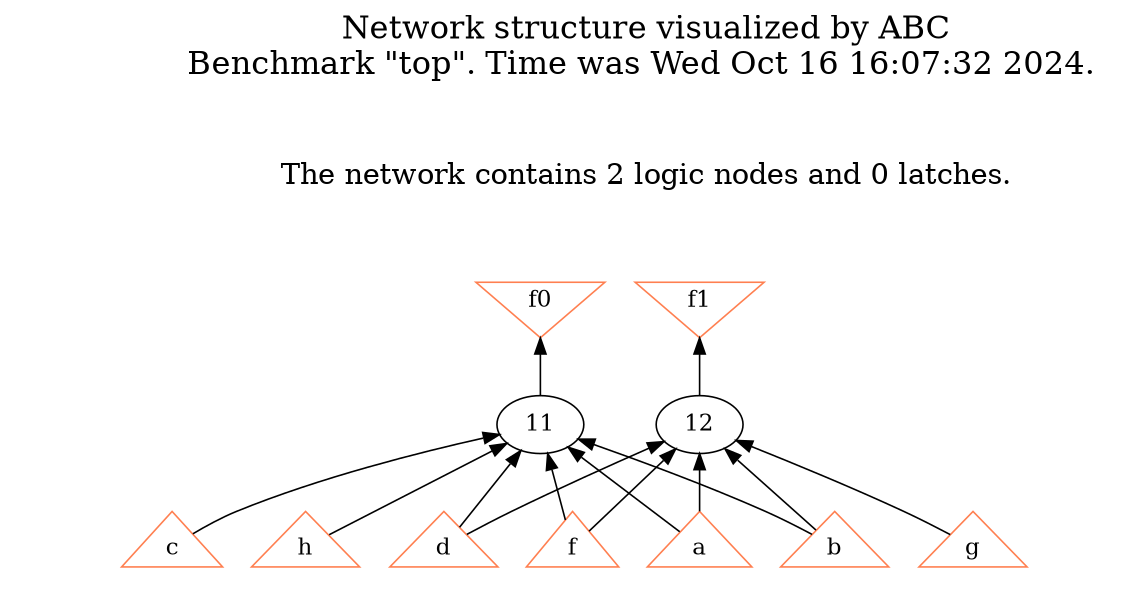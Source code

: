 # Network structure generated by ABC

digraph network {
size = "7.5,10";
center = true;
edge [dir = back];

{
  node [shape = plaintext];
  edge [style = invis];
  LevelTitle1 [label=""];
  LevelTitle2 [label=""];
  Level2 [label = ""];
  Level1 [label = ""];
  Level0 [label = ""];
  LevelTitle1 ->  LevelTitle2 ->  Level2 ->  Level1 ->  Level0;
}

{
  rank = same;
  LevelTitle1;
  title1 [shape=plaintext,
          fontsize=20,
          fontname = "Times-Roman",
          label="Network structure visualized by ABC\nBenchmark \"top\". Time was Wed Oct 16 16:07:32 2024. "
         ];
}

{
  rank = same;
  LevelTitle2;
  title2 [shape=plaintext,
          fontsize=18,
          fontname = "Times-Roman",
          label="The network contains 2 logic nodes and 0 latches.\n"
         ];
}

{
  rank = same;
  Level2;
  Node8 [label = "f0", shape = invtriangle, color = coral, fillcolor = coral];
  Node9 [label = "f1", shape = invtriangle, color = coral, fillcolor = coral];
}

{
  rank = same;
  Level1;
  Node11 [label = "11\n", shape = ellipse];
  Node12 [label = "12\n", shape = ellipse];
}

{
  rank = same;
  Level0;
  Node1 [label = "a", shape = triangle, color = coral, fillcolor = coral];
  Node2 [label = "b", shape = triangle, color = coral, fillcolor = coral];
  Node3 [label = "c", shape = triangle, color = coral, fillcolor = coral];
  Node4 [label = "d", shape = triangle, color = coral, fillcolor = coral];
  Node5 [label = "f", shape = triangle, color = coral, fillcolor = coral];
  Node6 [label = "g", shape = triangle, color = coral, fillcolor = coral];
  Node7 [label = "h", shape = triangle, color = coral, fillcolor = coral];
}

title1 -> title2 [style = invis];
title2 -> Node8 [style = invis];
title2 -> Node9 [style = invis];
Node8 -> Node9 [style = invis];
Node8 -> Node11 [style = solid];
Node9 -> Node12 [style = solid];
Node11 -> Node1 [style = solid];
Node11 -> Node2 [style = solid];
Node11 -> Node3 [style = solid];
Node11 -> Node4 [style = solid];
Node11 -> Node5 [style = solid];
Node11 -> Node7 [style = solid];
Node12 -> Node1 [style = solid];
Node12 -> Node2 [style = solid];
Node12 -> Node4 [style = solid];
Node12 -> Node5 [style = solid];
Node12 -> Node6 [style = solid];
}

